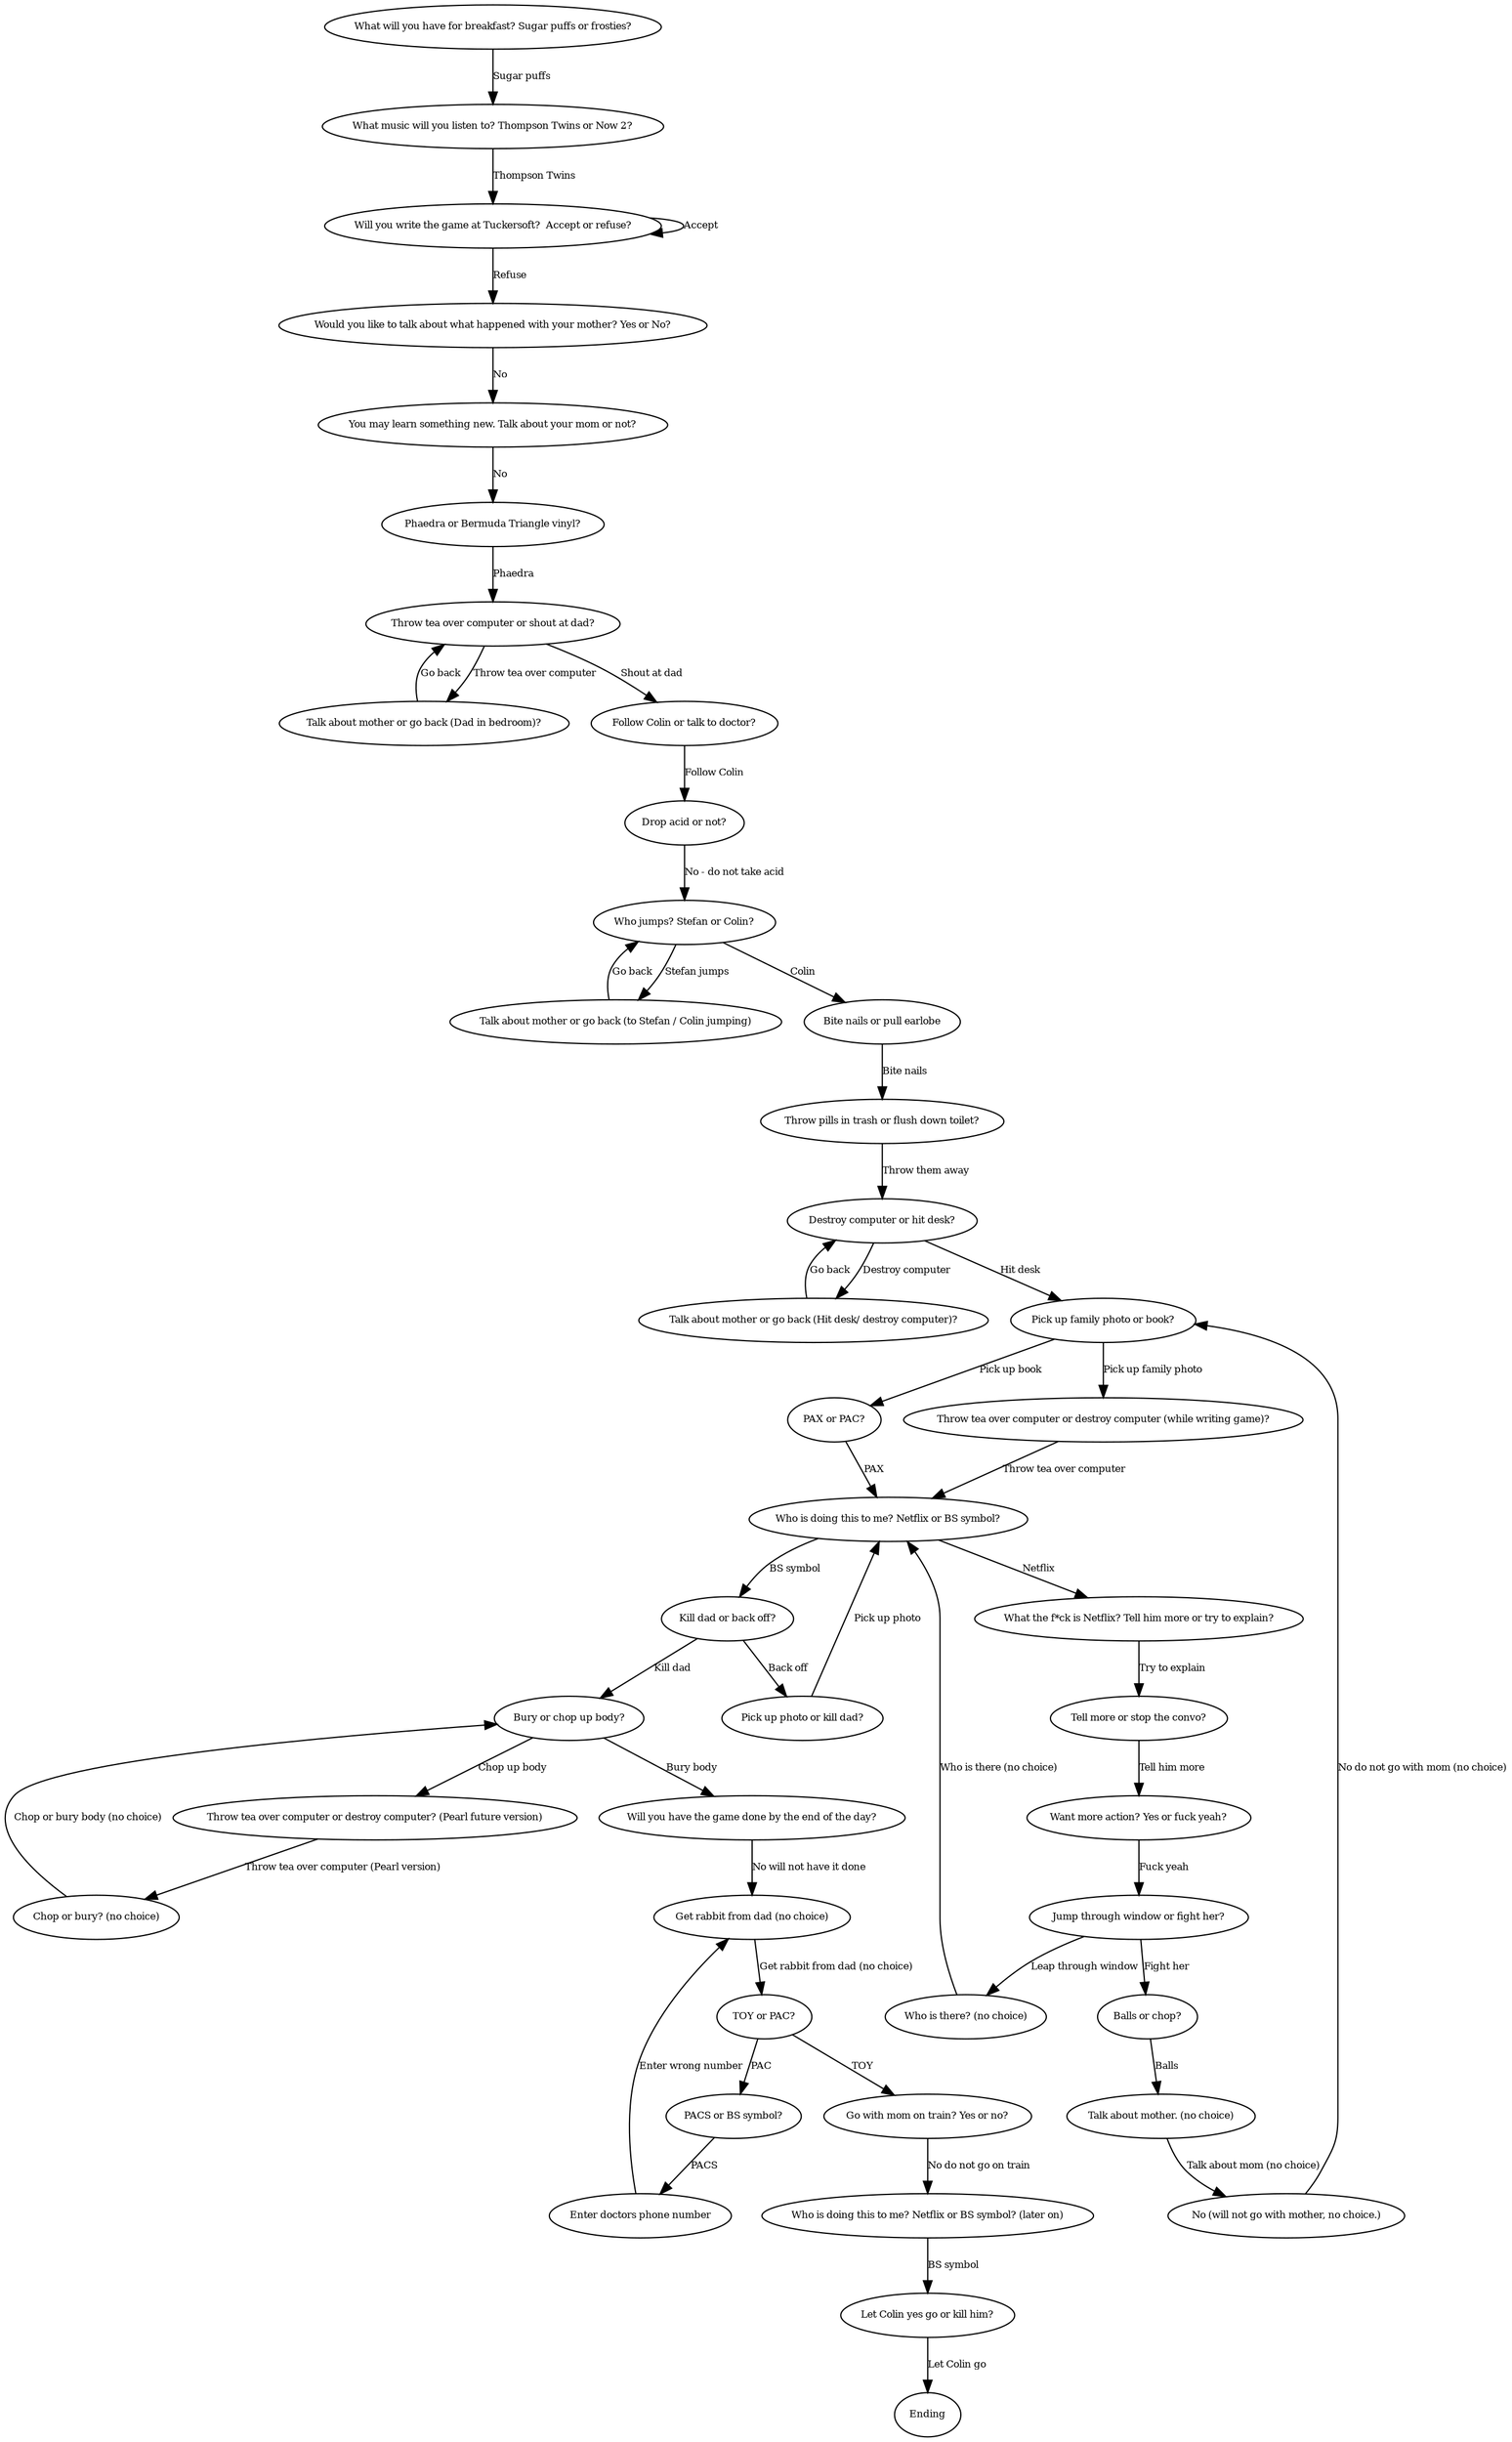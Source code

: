 digraph Object {
    1 [
        fontsize = 8,
        label = "What will you have for breakfast? Sugar puffs or frosties?"
    ]

    2 [
        fontsize = 8,
        label = "What music will you listen to? Thompson Twins or Now 2?"
    ]

    3 [
        fontsize = 8,
        label = "Will you write the game at Tuckersoft?  Accept or refuse?"
    ]

    4 [
        fontsize = 8,
        label = "Would you like to talk about what happened with your mother? Yes or No?"
    ]

    5 [
        fontsize = 8,
        label = "You may learn something new. Talk about your mom or not?"
    ]

    6 [
        fontsize = 8,
        label = "Phaedra or Bermuda Triangle vinyl?"
    ]

    7 [
        fontsize = 8,
        label = "Throw tea over computer or shout at dad?"
    ]

    8 [
        fontsize = 8,
        label = "Talk about mother or go back (Dad in bedroom)?"
    ]

    9 [
        fontsize = 8,
        label = "Follow Colin or talk to doctor?"
    ]

    10 [
        fontsize = 8,
        label = "Drop acid or not?"
    ]

    11 [
        fontsize = 8,
        label = "Who jumps? Stefan or Colin?"
    ]

    12 [
        fontsize = 8,
        label = "Talk about mother or go back (to Stefan / Colin jumping)"
    ]

    13 [
        fontsize = 8,
        label = "Bite nails or pull earlobe"
    ]

    14 [
        fontsize = 8,
        label = "Throw pills in trash or flush down toilet?"
    ]

    15 [
        fontsize = 8,
        label = "Destroy computer or hit desk?"
    ]

    16 [
        fontsize = 8,
        label = "Talk about mother or go back (Hit desk/ destroy computer)?"
    ]

    17 [
        fontsize = 8,
        label = "Pick up family photo or book?"
    ]

    18 [
        fontsize = 8,
        label = "Throw tea over computer or destroy computer (while writing game)?"
    ]

    19 [
        fontsize = 8,
        label = "Who is doing this to me? Netflix or BS symbol?"
    ]

    20 [
        fontsize = 8,
        label = "What the f*ck is Netflix? Tell him more or try to explain?"
    ]

    21 [
        fontsize = 8,
        label = "Tell more or stop the convo?"
    ]

    22 [
        fontsize = 8,
        label = "Want more action? Yes or fuck yeah?"
    ]

    23 [
        fontsize = 8,
        label = "Jump through window or fight her?"
    ]

    24 [
        fontsize = 8,
        label = "Balls or chop?"
    ]

    25 [
        fontsize = 8,
        label = "Talk about mother. (no choice)"
    ]

    26 [
        fontsize = 8,
        label = "No (will not go with mother, no choice.)"
    ]

    28 [
        fontsize = 8,
        label = "PAX or PAC?"
    ]

    29 [
        fontsize = 8,
        label = "Who is there? (no choice)"
    ]

    30 [
        fontsize = 8,
        label = "Kill dad or back off?"
    ]

    31 [
        fontsize = 8,
        label = "Pick up photo or kill dad?"
    ]

    32 [
        fontsize = 8,
        label = "Bury or chop up body?"
    ]

    33 [
        fontsize = 8,
        label = "Throw tea over computer or destroy computer? (Pearl future version)"
    ]

    34 [
        fontsize = 8,
        label = "Chop or bury? (no choice)"
    ]

    35 [
        fontsize = 8,
        label = "Will you have the game done by the end of the day?"
    ]

    36 [
        fontsize = 8,
        label = "Get rabbit from dad (no choice)"
    ]

    37 [
        fontsize = 8,
        label = "TOY or PAC?"
    ]

    38 [
        fontsize = 8,
        label = "PACS or BS symbol?"
    ]

    39 [
        fontsize = 8,
        label = "Enter doctors phone number"
    ]

    40 [
        fontsize = 8,
        label = "Go with mom on train? Yes or no?"
    ]

    41 [
        fontsize = 8,
        label = "Who is doing this to me? Netflix or BS symbol? (later on)"
    ]

    42 [
        fontsize = 8,
        label = "Let Colin yes go or kill him?"
    ]

    43 [
        fontsize = 8,
        label = Ending
    ]

    1 -> 2 [
        fontsize = 8,
        label = "Sugar puffs"
    ]

    2 -> 3 [
        fontsize = 8,
        label = "Thompson Twins"
    ]

    3 -> 3 [
        fontsize = 8,
        label = Accept
    ]

    3 -> 4 [
        fontsize = 8,
        label = Refuse
    ]

    4 -> 5 [
        fontsize = 8,
        label = No
    ]

    5 -> 6 [
        fontsize = 8,
        label = No
    ]

    6 -> 7 [
        fontsize = 8,
        label = Phaedra
    ]

    7 -> 8 [
        fontsize = 8,
        label = "Throw tea over computer"
    ]

    7 -> 9 [
        fontsize = 8,
        label = "Shout at dad"
    ]

    8 -> 7 [
        fontsize = 8,
        label = "Go back"
    ]

    9 -> 10 [
        fontsize = 8,
        label = "Follow Colin"
    ]

    10 -> 11 [
        fontsize = 8,
        label = "No - do not take acid"
    ]

    11 -> 12 [
        fontsize = 8,
        label = "Stefan jumps"
    ]

    11 -> 13 [
        fontsize = 8,
        label = Colin
    ]

    12 -> 11 [
        fontsize = 8,
        label = "Go back"
    ]

    13 -> 14 [
        fontsize = 8,
        label = "Bite nails"
    ]

    14 -> 15 [
        fontsize = 8,
        label = "Throw them away"
    ]

    15 -> 16 [
        fontsize = 8,
        label = "Destroy computer"
    ]

    15 -> 17 [
        fontsize = 8,
        label = "Hit desk"
    ]

    16 -> 15 [
        fontsize = 8,
        label = "Go back"
    ]

    17 -> 18 [
        fontsize = 8,
        label = "Pick up family photo"
    ]

    17 -> 28 [
        fontsize = 8,
        label = "Pick up book"
    ]

    18 -> 19 [
        fontsize = 8,
        label = "Throw tea over computer"
    ]

    19 -> 20 [
        fontsize = 8,
        label = Netflix
    ]

    19 -> 30 [
        fontsize = 8,
        label = "BS symbol"
    ]

    20 -> 21 [
        fontsize = 8,
        label = "Try to explain"
    ]

    21 -> 22 [
        fontsize = 8,
        label = "Tell him more"
    ]

    22 -> 23 [
        fontsize = 8,
        label = "Fuck yeah"
    ]

    23 -> 24 [
        fontsize = 8,
        label = "Fight her"
    ]

    23 -> 29 [
        fontsize = 8,
        label = "Leap through window"
    ]

    24 -> 25 [
        fontsize = 8,
        label = Balls
    ]

    25 -> 26 [
        fontsize = 8,
        label = "Talk about mom (no choice)"
    ]

    26 -> 17 [
        fontsize = 8,
        label = "No do not go with mom (no choice)"
    ]

    28 -> 19 [
        fontsize = 8,
        label = PAX
    ]

    29 -> 19 [
        fontsize = 8,
        label = "Who is there (no choice)"
    ]

    30 -> 31 [
        fontsize = 8,
        label = "Back off"
    ]

    30 -> 32 [
        fontsize = 8,
        label = "Kill dad"
    ]

    31 -> 19 [
        fontsize = 8,
        label = "Pick up photo"
    ]

    32 -> 33 [
        fontsize = 8,
        label = "Chop up body"
    ]

    32 -> 35 [
        fontsize = 8,
        label = "Bury body"
    ]

    33 -> 34 [
        fontsize = 8,
        label = "Throw tea over computer (Pearl version)"
    ]

    34 -> 32 [
        fontsize = 8,
        label = "Chop or bury body (no choice)"
    ]

    35 -> 36 [
        fontsize = 8,
        label = "No will not have it done"
    ]

    36 -> 37 [
        fontsize = 8,
        label = "Get rabbit from dad (no choice)"
    ]

    37 -> 38 [
        fontsize = 8,
        label = PAC
    ]

    37 -> 40 [
        fontsize = 8,
        label = TOY
    ]

    38 -> 39 [
        fontsize = 8,
        label = PACS
    ]

    39 -> 36 [
        fontsize = 8,
        label = "Enter wrong number"
    ]

    40 -> 41 [
        fontsize = 8,
        label = "No do not go on train"
    ]

    41 -> 42 [
        fontsize = 8,
        label = "BS symbol"
    ]

    42 -> 43 [
        fontsize = 8,
        label = "Let Colin go"
    ]
}
